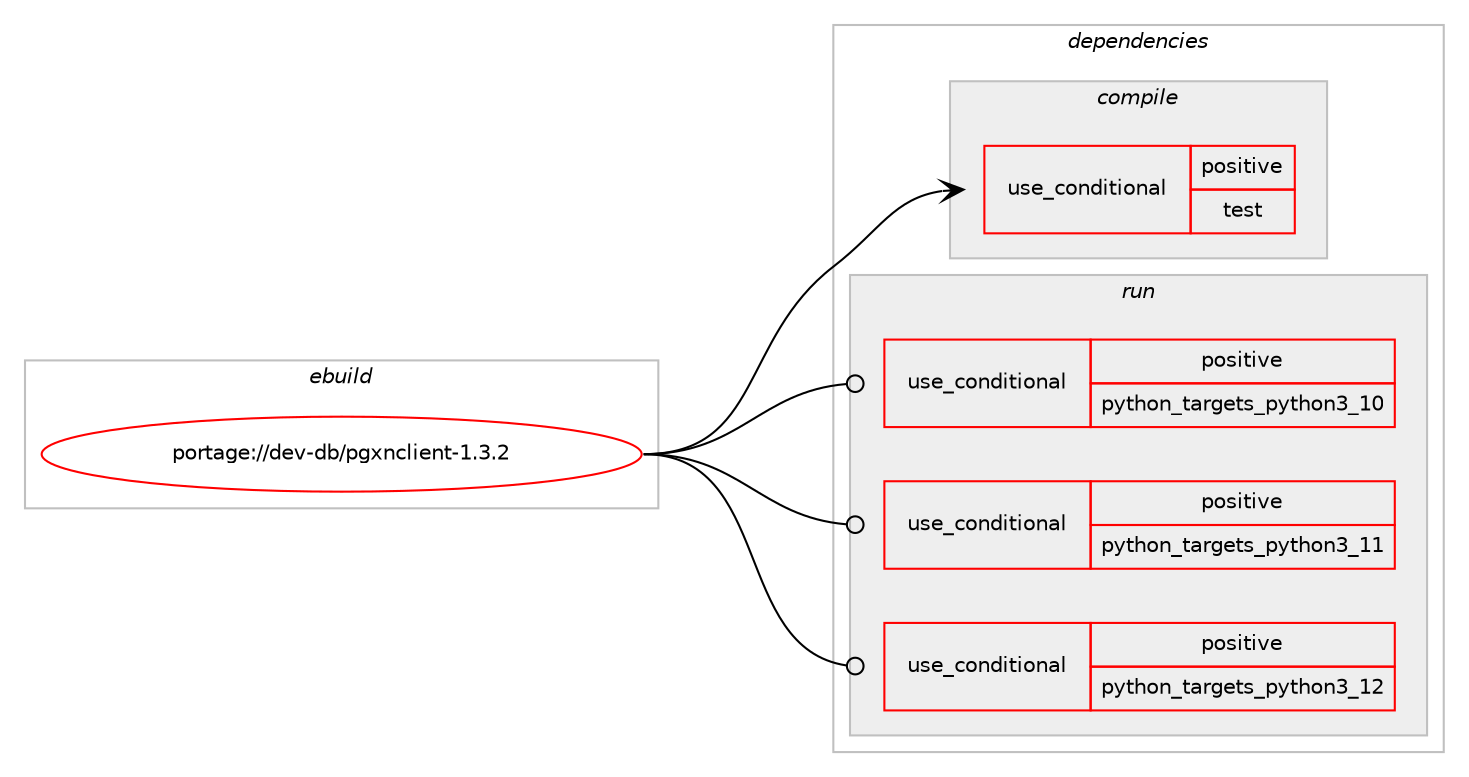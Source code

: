 digraph prolog {

# *************
# Graph options
# *************

newrank=true;
concentrate=true;
compound=true;
graph [rankdir=LR,fontname=Helvetica,fontsize=10,ranksep=1.5];#, ranksep=2.5, nodesep=0.2];
edge  [arrowhead=vee];
node  [fontname=Helvetica,fontsize=10];

# **********
# The ebuild
# **********

subgraph cluster_leftcol {
color=gray;
rank=same;
label=<<i>ebuild</i>>;
id [label="portage://dev-db/pgxnclient-1.3.2", color=red, width=4, href="../dev-db/pgxnclient-1.3.2.svg"];
}

# ****************
# The dependencies
# ****************

subgraph cluster_midcol {
color=gray;
label=<<i>dependencies</i>>;
subgraph cluster_compile {
fillcolor="#eeeeee";
style=filled;
label=<<i>compile</i>>;
subgraph cond17623 {
dependency31402 [label=<<TABLE BORDER="0" CELLBORDER="1" CELLSPACING="0" CELLPADDING="4"><TR><TD ROWSPAN="3" CELLPADDING="10">use_conditional</TD></TR><TR><TD>positive</TD></TR><TR><TD>test</TD></TR></TABLE>>, shape=none, color=red];
# *** BEGIN UNKNOWN DEPENDENCY TYPE (TODO) ***
# dependency31402 -> package_dependency(portage://dev-db/pgxnclient-1.3.2,install,no,dev-python,mock,none,[,,],[],[])
# *** END UNKNOWN DEPENDENCY TYPE (TODO) ***

}
id:e -> dependency31402:w [weight=20,style="solid",arrowhead="vee"];
# *** BEGIN UNKNOWN DEPENDENCY TYPE (TODO) ***
# id -> package_dependency(portage://dev-db/pgxnclient-1.3.2,install,no,dev-db,postgresql,none,[,,],any_different_slot,[use(enable(server),none)])
# *** END UNKNOWN DEPENDENCY TYPE (TODO) ***

# *** BEGIN UNKNOWN DEPENDENCY TYPE (TODO) ***
# id -> package_dependency(portage://dev-db/pgxnclient-1.3.2,install,no,dev-python,six,none,[,,],[],[use(optenable(python_targets_python3_10),negative),use(optenable(python_targets_python3_11),negative),use(optenable(python_targets_python3_12),negative)])
# *** END UNKNOWN DEPENDENCY TYPE (TODO) ***

}
subgraph cluster_compileandrun {
fillcolor="#eeeeee";
style=filled;
label=<<i>compile and run</i>>;
}
subgraph cluster_run {
fillcolor="#eeeeee";
style=filled;
label=<<i>run</i>>;
subgraph cond17624 {
dependency31403 [label=<<TABLE BORDER="0" CELLBORDER="1" CELLSPACING="0" CELLPADDING="4"><TR><TD ROWSPAN="3" CELLPADDING="10">use_conditional</TD></TR><TR><TD>positive</TD></TR><TR><TD>python_targets_python3_10</TD></TR></TABLE>>, shape=none, color=red];
# *** BEGIN UNKNOWN DEPENDENCY TYPE (TODO) ***
# dependency31403 -> package_dependency(portage://dev-db/pgxnclient-1.3.2,run,no,dev-lang,python,none,[,,],[slot(3.10)],[])
# *** END UNKNOWN DEPENDENCY TYPE (TODO) ***

}
id:e -> dependency31403:w [weight=20,style="solid",arrowhead="odot"];
subgraph cond17625 {
dependency31404 [label=<<TABLE BORDER="0" CELLBORDER="1" CELLSPACING="0" CELLPADDING="4"><TR><TD ROWSPAN="3" CELLPADDING="10">use_conditional</TD></TR><TR><TD>positive</TD></TR><TR><TD>python_targets_python3_11</TD></TR></TABLE>>, shape=none, color=red];
# *** BEGIN UNKNOWN DEPENDENCY TYPE (TODO) ***
# dependency31404 -> package_dependency(portage://dev-db/pgxnclient-1.3.2,run,no,dev-lang,python,none,[,,],[slot(3.11)],[])
# *** END UNKNOWN DEPENDENCY TYPE (TODO) ***

}
id:e -> dependency31404:w [weight=20,style="solid",arrowhead="odot"];
subgraph cond17626 {
dependency31405 [label=<<TABLE BORDER="0" CELLBORDER="1" CELLSPACING="0" CELLPADDING="4"><TR><TD ROWSPAN="3" CELLPADDING="10">use_conditional</TD></TR><TR><TD>positive</TD></TR><TR><TD>python_targets_python3_12</TD></TR></TABLE>>, shape=none, color=red];
# *** BEGIN UNKNOWN DEPENDENCY TYPE (TODO) ***
# dependency31405 -> package_dependency(portage://dev-db/pgxnclient-1.3.2,run,no,dev-lang,python,none,[,,],[slot(3.12)],[])
# *** END UNKNOWN DEPENDENCY TYPE (TODO) ***

}
id:e -> dependency31405:w [weight=20,style="solid",arrowhead="odot"];
# *** BEGIN UNKNOWN DEPENDENCY TYPE (TODO) ***
# id -> package_dependency(portage://dev-db/pgxnclient-1.3.2,run,no,dev-db,postgresql,none,[,,],any_different_slot,[use(enable(server),none)])
# *** END UNKNOWN DEPENDENCY TYPE (TODO) ***

# *** BEGIN UNKNOWN DEPENDENCY TYPE (TODO) ***
# id -> package_dependency(portage://dev-db/pgxnclient-1.3.2,run,no,dev-python,six,none,[,,],[],[use(optenable(python_targets_python3_10),negative),use(optenable(python_targets_python3_11),negative),use(optenable(python_targets_python3_12),negative)])
# *** END UNKNOWN DEPENDENCY TYPE (TODO) ***

}
}

# **************
# The candidates
# **************

subgraph cluster_choices {
rank=same;
color=gray;
label=<<i>candidates</i>>;

}

}
